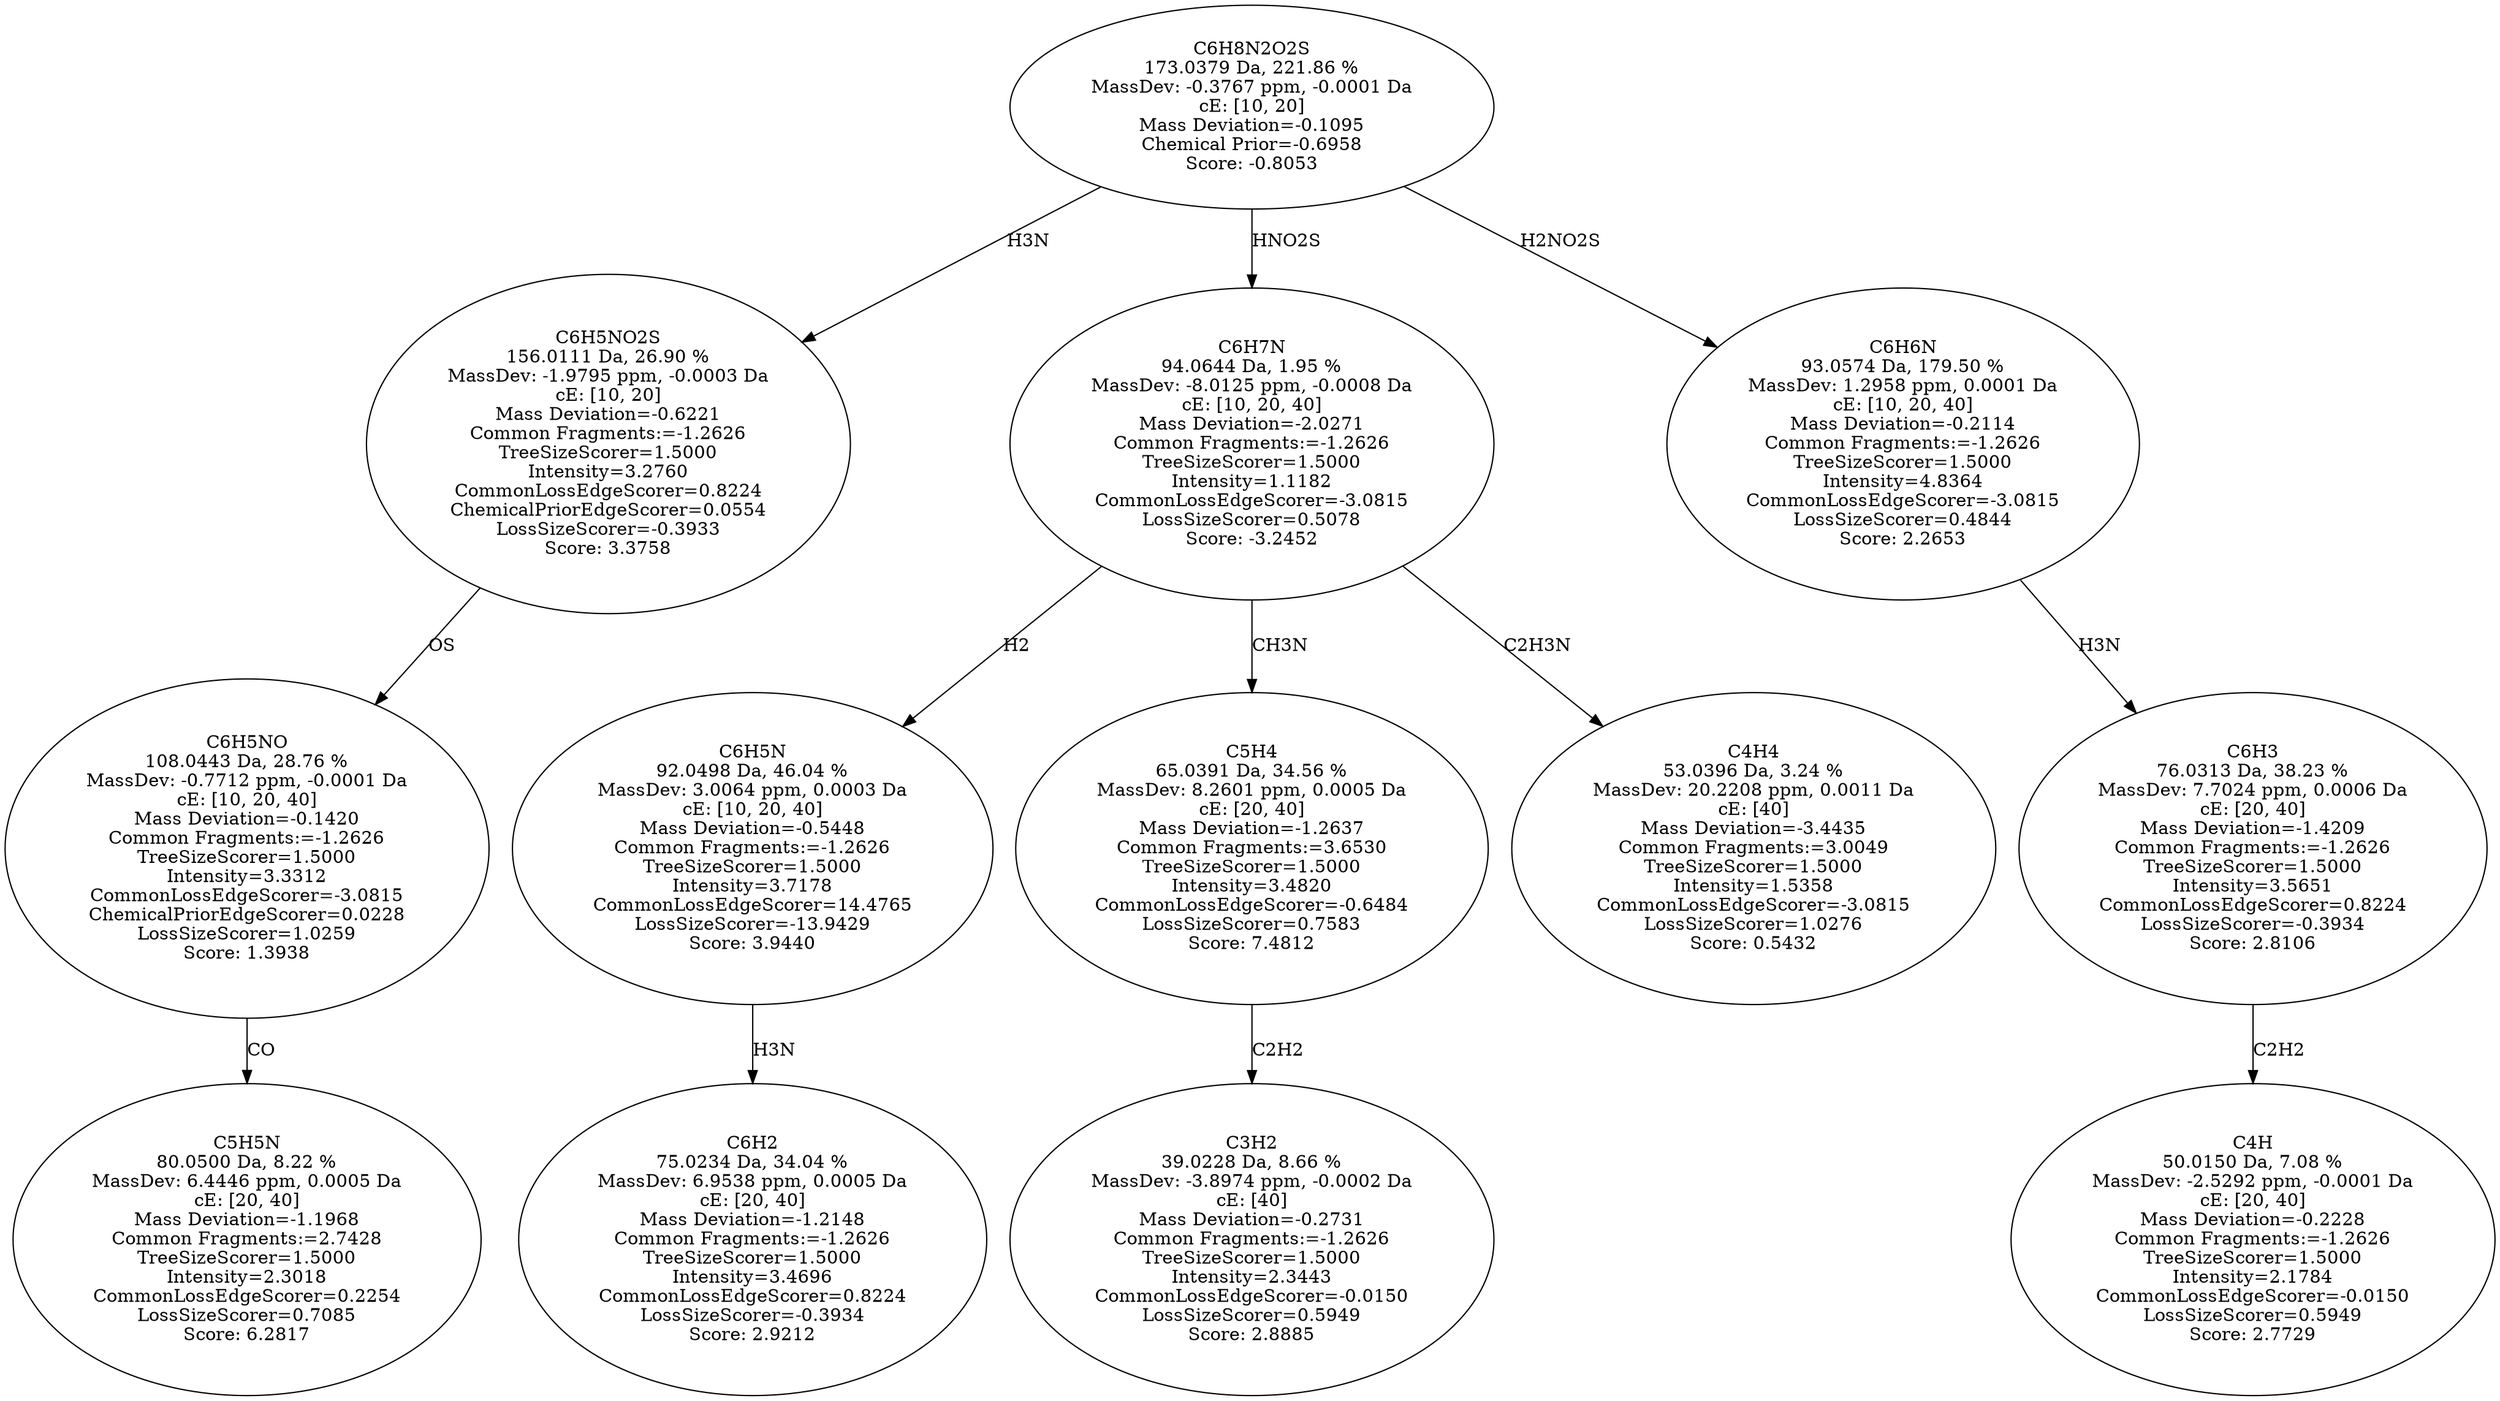 strict digraph {
v1 [label="C5H5N\n80.0500 Da, 8.22 %\nMassDev: 6.4446 ppm, 0.0005 Da\ncE: [20, 40]\nMass Deviation=-1.1968\nCommon Fragments:=2.7428\nTreeSizeScorer=1.5000\nIntensity=2.3018\nCommonLossEdgeScorer=0.2254\nLossSizeScorer=0.7085\nScore: 6.2817"];
v2 [label="C6H5NO\n108.0443 Da, 28.76 %\nMassDev: -0.7712 ppm, -0.0001 Da\ncE: [10, 20, 40]\nMass Deviation=-0.1420\nCommon Fragments:=-1.2626\nTreeSizeScorer=1.5000\nIntensity=3.3312\nCommonLossEdgeScorer=-3.0815\nChemicalPriorEdgeScorer=0.0228\nLossSizeScorer=1.0259\nScore: 1.3938"];
v3 [label="C6H5NO2S\n156.0111 Da, 26.90 %\nMassDev: -1.9795 ppm, -0.0003 Da\ncE: [10, 20]\nMass Deviation=-0.6221\nCommon Fragments:=-1.2626\nTreeSizeScorer=1.5000\nIntensity=3.2760\nCommonLossEdgeScorer=0.8224\nChemicalPriorEdgeScorer=0.0554\nLossSizeScorer=-0.3933\nScore: 3.3758"];
v4 [label="C6H2\n75.0234 Da, 34.04 %\nMassDev: 6.9538 ppm, 0.0005 Da\ncE: [20, 40]\nMass Deviation=-1.2148\nCommon Fragments:=-1.2626\nTreeSizeScorer=1.5000\nIntensity=3.4696\nCommonLossEdgeScorer=0.8224\nLossSizeScorer=-0.3934\nScore: 2.9212"];
v5 [label="C6H5N\n92.0498 Da, 46.04 %\nMassDev: 3.0064 ppm, 0.0003 Da\ncE: [10, 20, 40]\nMass Deviation=-0.5448\nCommon Fragments:=-1.2626\nTreeSizeScorer=1.5000\nIntensity=3.7178\nCommonLossEdgeScorer=14.4765\nLossSizeScorer=-13.9429\nScore: 3.9440"];
v6 [label="C3H2\n39.0228 Da, 8.66 %\nMassDev: -3.8974 ppm, -0.0002 Da\ncE: [40]\nMass Deviation=-0.2731\nCommon Fragments:=-1.2626\nTreeSizeScorer=1.5000\nIntensity=2.3443\nCommonLossEdgeScorer=-0.0150\nLossSizeScorer=0.5949\nScore: 2.8885"];
v7 [label="C5H4\n65.0391 Da, 34.56 %\nMassDev: 8.2601 ppm, 0.0005 Da\ncE: [20, 40]\nMass Deviation=-1.2637\nCommon Fragments:=3.6530\nTreeSizeScorer=1.5000\nIntensity=3.4820\nCommonLossEdgeScorer=-0.6484\nLossSizeScorer=0.7583\nScore: 7.4812"];
v8 [label="C4H4\n53.0396 Da, 3.24 %\nMassDev: 20.2208 ppm, 0.0011 Da\ncE: [40]\nMass Deviation=-3.4435\nCommon Fragments:=3.0049\nTreeSizeScorer=1.5000\nIntensity=1.5358\nCommonLossEdgeScorer=-3.0815\nLossSizeScorer=1.0276\nScore: 0.5432"];
v9 [label="C6H7N\n94.0644 Da, 1.95 %\nMassDev: -8.0125 ppm, -0.0008 Da\ncE: [10, 20, 40]\nMass Deviation=-2.0271\nCommon Fragments:=-1.2626\nTreeSizeScorer=1.5000\nIntensity=1.1182\nCommonLossEdgeScorer=-3.0815\nLossSizeScorer=0.5078\nScore: -3.2452"];
v10 [label="C4H\n50.0150 Da, 7.08 %\nMassDev: -2.5292 ppm, -0.0001 Da\ncE: [20, 40]\nMass Deviation=-0.2228\nCommon Fragments:=-1.2626\nTreeSizeScorer=1.5000\nIntensity=2.1784\nCommonLossEdgeScorer=-0.0150\nLossSizeScorer=0.5949\nScore: 2.7729"];
v11 [label="C6H3\n76.0313 Da, 38.23 %\nMassDev: 7.7024 ppm, 0.0006 Da\ncE: [20, 40]\nMass Deviation=-1.4209\nCommon Fragments:=-1.2626\nTreeSizeScorer=1.5000\nIntensity=3.5651\nCommonLossEdgeScorer=0.8224\nLossSizeScorer=-0.3934\nScore: 2.8106"];
v12 [label="C6H6N\n93.0574 Da, 179.50 %\nMassDev: 1.2958 ppm, 0.0001 Da\ncE: [10, 20, 40]\nMass Deviation=-0.2114\nCommon Fragments:=-1.2626\nTreeSizeScorer=1.5000\nIntensity=4.8364\nCommonLossEdgeScorer=-3.0815\nLossSizeScorer=0.4844\nScore: 2.2653"];
v13 [label="C6H8N2O2S\n173.0379 Da, 221.86 %\nMassDev: -0.3767 ppm, -0.0001 Da\ncE: [10, 20]\nMass Deviation=-0.1095\nChemical Prior=-0.6958\nScore: -0.8053"];
v2 -> v1 [label="CO"];
v3 -> v2 [label="OS"];
v13 -> v3 [label="H3N"];
v5 -> v4 [label="H3N"];
v9 -> v5 [label="H2"];
v7 -> v6 [label="C2H2"];
v9 -> v7 [label="CH3N"];
v9 -> v8 [label="C2H3N"];
v13 -> v9 [label="HNO2S"];
v11 -> v10 [label="C2H2"];
v12 -> v11 [label="H3N"];
v13 -> v12 [label="H2NO2S"];
}